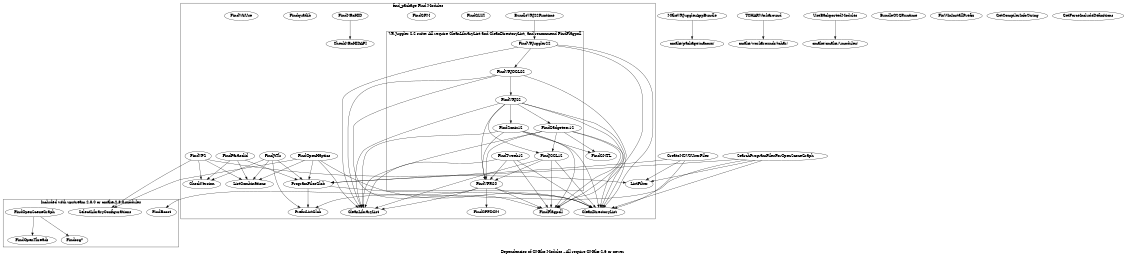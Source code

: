 # Copyright 2009-2010, Iowa State University
#
# Distributed under the Boost Software License, Version 1.0.
# (See accompanying file LICENSE_1_0.txt or copy at
# http://www.boost.org/LICENSE_1_0.txt)
#
# SPDX-License-Identifier: BSL-1.0

digraph {
	size="7.5,10"
	nodesep = .25
	ranksep = 1.0
	label = "Dependencies of CMake Modules - All require CMake 2.6 or newer";

	subgraph cluster_upstream {
		label = "Included with upstream 2.8.0 or cmake-2.8.0-modules";
		SelectLibraryConfigurations;
		FindBoost;
		FindOpenSceneGraph -> { FindOpenThreads; FindosgALL [label = "Findosg*"]; }
	}

	// Directories
	PackageMacosxDirectory [label = "cmake/package/macosx/"];
	workaroundsTcharDirectory [label = "cmake/workarounds/tchar/"];
	cmakeUpstreamModulesDirectories [label = "cmake/cmake-*-modules/"];

	// other Modules
	BundleOSGRuntime;
	BundleVRJ22Runtime;
	CheckMacHIDAPI;
	CheckVersion;
	CleanDirectoryList;
	CleanLibraryList;
	CreateMSVCUserFiles -> { ListFilter; ProgramFilesGlob; CleanDirectoryList; }
	FixWinInstallPrefix;
	GetCompilerInfoString;
	GetForceIncludeDefinitions;
	ListCombinations;
	ListFilter;
	MakeVRJugglerAppBundle -> PackageMacosxDirectory;
	PrefixListGlob;
	ProgramFilesGlob -> { PrefixListGlob; CleanDirectoryList;}
	SearchProgramFilesForOpenSceneGraph -> { ProgramFilesGlob; ListFilter; PrefixListGlob; CleanDirectoryList; }


	subgraph cluster_findmodules {
		label = "find_package Find Modules";

		subgraph cluster_vrjuggler22 {
			label = "VR Juggler 2.2 suite: All require CleanLibraryList and CleanDirectoryList, and recommend FindFlagpoll";
			FindTweek12 -> FindVPR20;
			FindJCCL12 -> FindVPR20;
			FindGadgeteer12 -> { FindJCCL12; FindVPR20; }
			FindSonix12 -> FindVPR20;
			FindVRJ22 -> { FindJCCL12; FindGadgeteer12; FindSonix12; FindVPR20; }
			FindVRJOGL22 -> FindVRJ22;
			FindVRJuggler22 -> FindVRJOGL22;
		} -> {FindFlagpoll; CleanLibraryList; CleanDirectoryList;}
		FindVPR20 -> { FindBoost; FindCPPDOM; }
		FindGadgeteer12 -> FindGMTL;
		FindSonix12 -> FindGMTL;
		//cluster_vrjuggler22 -> {FindFlagpoll; CleanLibraryList;}
		BundleVRJ22Runtime -> FindVRJuggler22;

		FindGLUI;
		FindGPM;
		FindJtTk -> { ListCombinations; CheckVersion; PrefixListGlob; ProgramFilesGlob; }
		FindMacHID -> CheckMacHIDAPI;
		FindOpenHaptics -> { SelectLibraryConfigurations; CleanDirectoryList; CleanLibraryList; ListCombinations; ProgramFilesGlob; }
		FindParasolid -> { ListCombinations; CheckVersion; ProgramFilesGlob; }
		Findquatlib;
		FindVPS -> { SelectLibraryConfigurations; ListCombinations; CheckVersion; ListFilter; }
		FindWiiUse;
	}



	TCHARWorkaround -> workaroundsTcharDirectory;
	UseBackportedModules -> cmakeUpstreamModulesDirectories;
}
